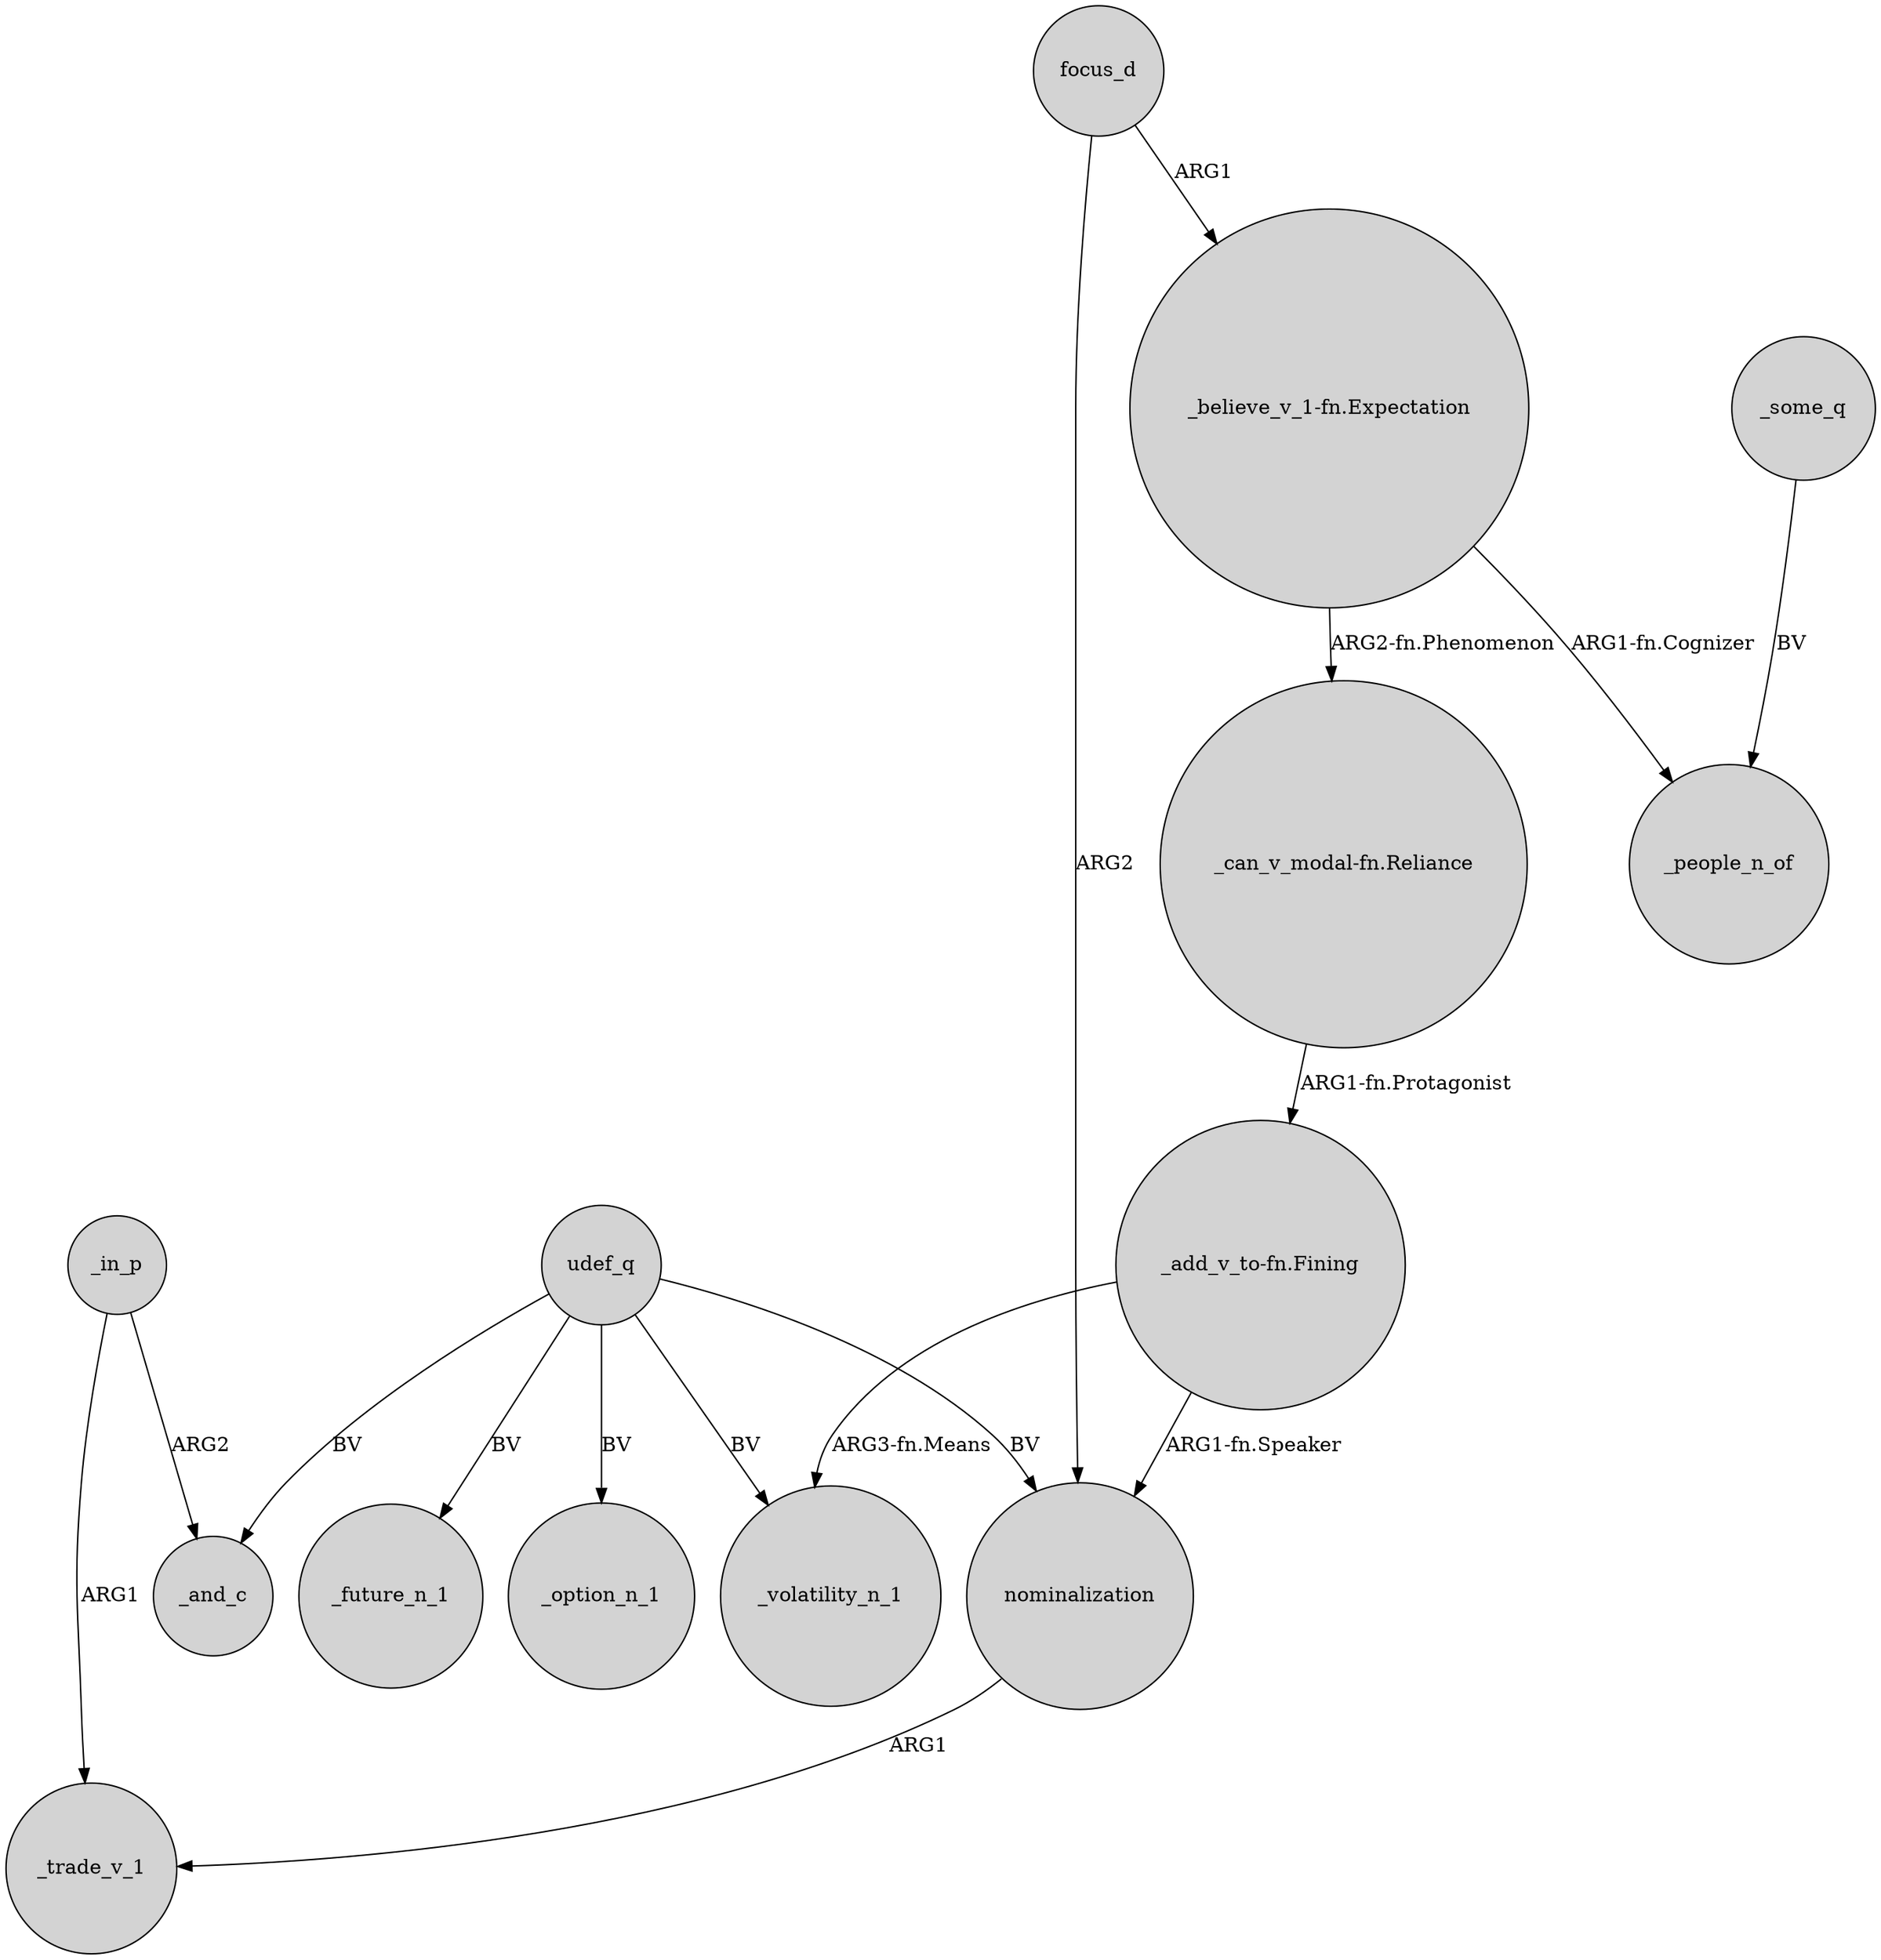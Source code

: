 digraph {
	node [shape=circle style=filled]
	"_add_v_to-fn.Fining" -> nominalization [label="ARG1-fn.Speaker"]
	_in_p -> _trade_v_1 [label=ARG1]
	_in_p -> _and_c [label=ARG2]
	"_can_v_modal-fn.Reliance" -> "_add_v_to-fn.Fining" [label="ARG1-fn.Protagonist"]
	udef_q -> _and_c [label=BV]
	udef_q -> _future_n_1 [label=BV]
	"_add_v_to-fn.Fining" -> _volatility_n_1 [label="ARG3-fn.Means"]
	_some_q -> _people_n_of [label=BV]
	focus_d -> "_believe_v_1-fn.Expectation" [label=ARG1]
	udef_q -> _volatility_n_1 [label=BV]
	"_believe_v_1-fn.Expectation" -> _people_n_of [label="ARG1-fn.Cognizer"]
	focus_d -> nominalization [label=ARG2]
	nominalization -> _trade_v_1 [label=ARG1]
	udef_q -> _option_n_1 [label=BV]
	udef_q -> nominalization [label=BV]
	"_believe_v_1-fn.Expectation" -> "_can_v_modal-fn.Reliance" [label="ARG2-fn.Phenomenon"]
}
